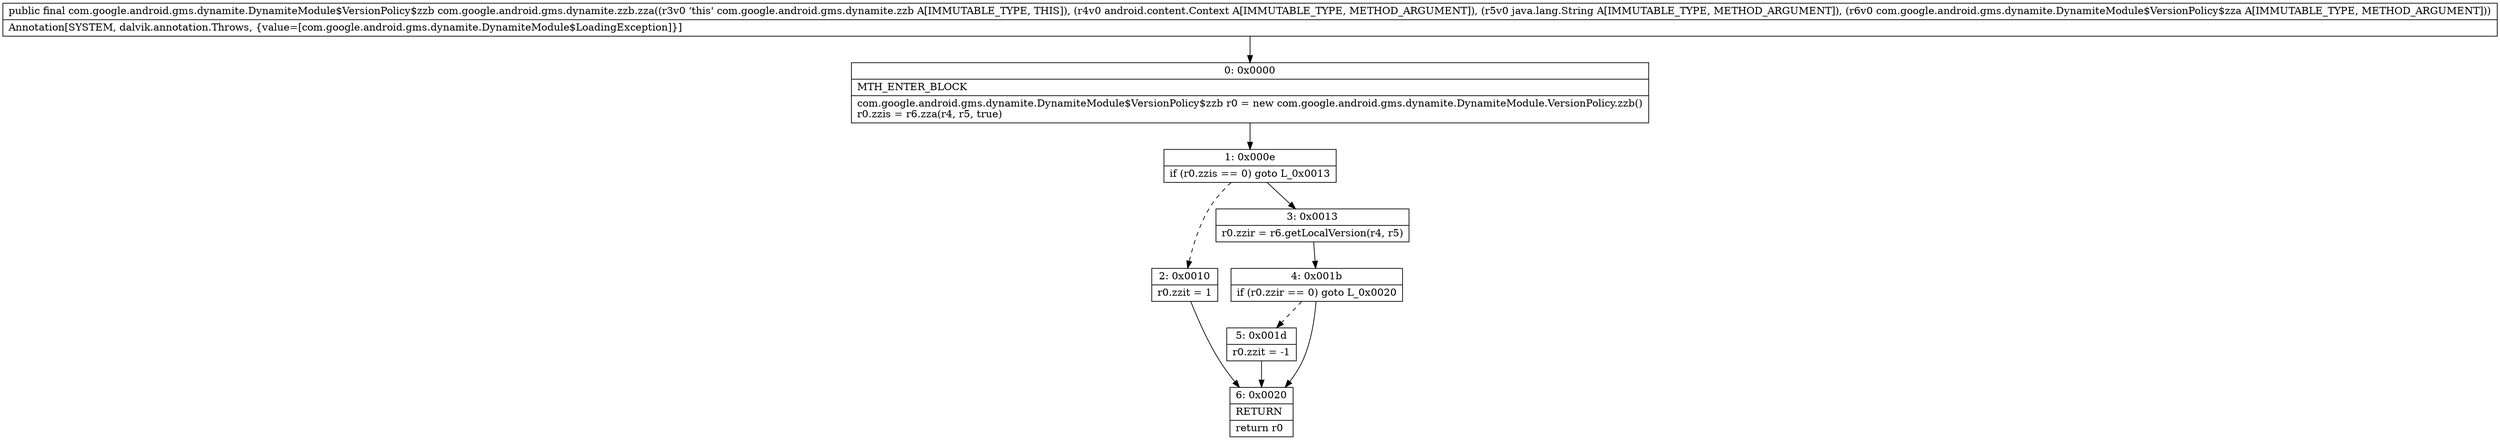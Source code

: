 digraph "CFG forcom.google.android.gms.dynamite.zzb.zza(Landroid\/content\/Context;Ljava\/lang\/String;Lcom\/google\/android\/gms\/dynamite\/DynamiteModule$VersionPolicy$zza;)Lcom\/google\/android\/gms\/dynamite\/DynamiteModule$VersionPolicy$zzb;" {
Node_0 [shape=record,label="{0\:\ 0x0000|MTH_ENTER_BLOCK\l|com.google.android.gms.dynamite.DynamiteModule$VersionPolicy$zzb r0 = new com.google.android.gms.dynamite.DynamiteModule.VersionPolicy.zzb()\lr0.zzis = r6.zza(r4, r5, true)\l}"];
Node_1 [shape=record,label="{1\:\ 0x000e|if (r0.zzis == 0) goto L_0x0013\l}"];
Node_2 [shape=record,label="{2\:\ 0x0010|r0.zzit = 1\l}"];
Node_3 [shape=record,label="{3\:\ 0x0013|r0.zzir = r6.getLocalVersion(r4, r5)\l}"];
Node_4 [shape=record,label="{4\:\ 0x001b|if (r0.zzir == 0) goto L_0x0020\l}"];
Node_5 [shape=record,label="{5\:\ 0x001d|r0.zzit = \-1\l}"];
Node_6 [shape=record,label="{6\:\ 0x0020|RETURN\l|return r0\l}"];
MethodNode[shape=record,label="{public final com.google.android.gms.dynamite.DynamiteModule$VersionPolicy$zzb com.google.android.gms.dynamite.zzb.zza((r3v0 'this' com.google.android.gms.dynamite.zzb A[IMMUTABLE_TYPE, THIS]), (r4v0 android.content.Context A[IMMUTABLE_TYPE, METHOD_ARGUMENT]), (r5v0 java.lang.String A[IMMUTABLE_TYPE, METHOD_ARGUMENT]), (r6v0 com.google.android.gms.dynamite.DynamiteModule$VersionPolicy$zza A[IMMUTABLE_TYPE, METHOD_ARGUMENT]))  | Annotation[SYSTEM, dalvik.annotation.Throws, \{value=[com.google.android.gms.dynamite.DynamiteModule$LoadingException]\}]\l}"];
MethodNode -> Node_0;
Node_0 -> Node_1;
Node_1 -> Node_2[style=dashed];
Node_1 -> Node_3;
Node_2 -> Node_6;
Node_3 -> Node_4;
Node_4 -> Node_5[style=dashed];
Node_4 -> Node_6;
Node_5 -> Node_6;
}

